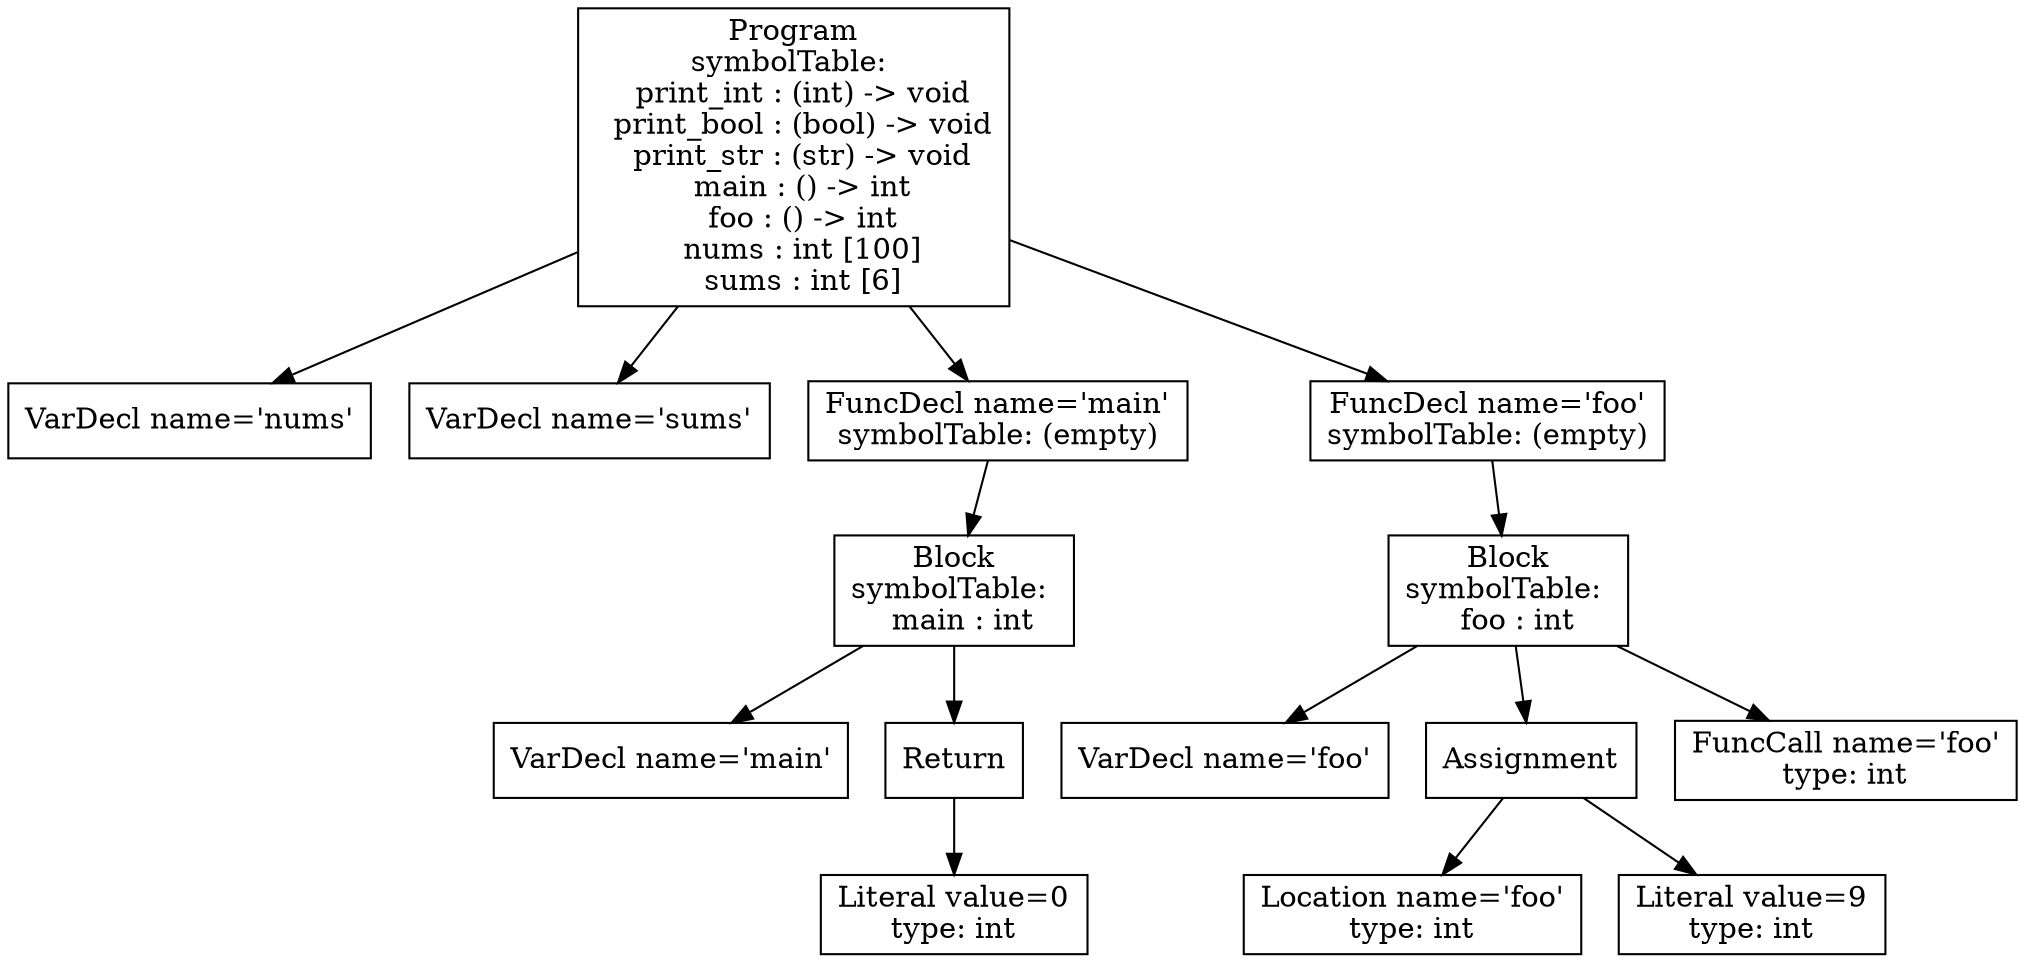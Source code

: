 digraph AST {
1 [shape=box, label="VarDecl name='nums'"];
2 [shape=box, label="VarDecl name='sums'"];
5 [shape=box, label="VarDecl name='main'"];
7 [shape=box, label="Literal value=0\ntype: int"];
6 [shape=box, label="Return"];
6 -> 7;
4 [shape=box, label="Block\nsymbolTable: \n  main : int"];
4 -> 5;
4 -> 6;
3 [shape=box, label="FuncDecl name='main'\nsymbolTable: (empty)"];
3 -> 4;
10 [shape=box, label="VarDecl name='foo'"];
12 [shape=box, label="Location name='foo'\ntype: int"];
13 [shape=box, label="Literal value=9\ntype: int"];
11 [shape=box, label="Assignment"];
11 -> 12;
11 -> 13;
14 [shape=box, label="FuncCall name='foo'\ntype: int"];
9 [shape=box, label="Block\nsymbolTable: \n  foo : int"];
9 -> 10;
9 -> 11;
9 -> 14;
8 [shape=box, label="FuncDecl name='foo'\nsymbolTable: (empty)"];
8 -> 9;
0 [shape=box, label="Program\nsymbolTable: \n  print_int : (int) -> void\n  print_bool : (bool) -> void\n  print_str : (str) -> void\n  main : () -> int\n  foo : () -> int\n  nums : int [100]\n  sums : int [6]"];
0 -> 1;
0 -> 2;
0 -> 3;
0 -> 8;
}

